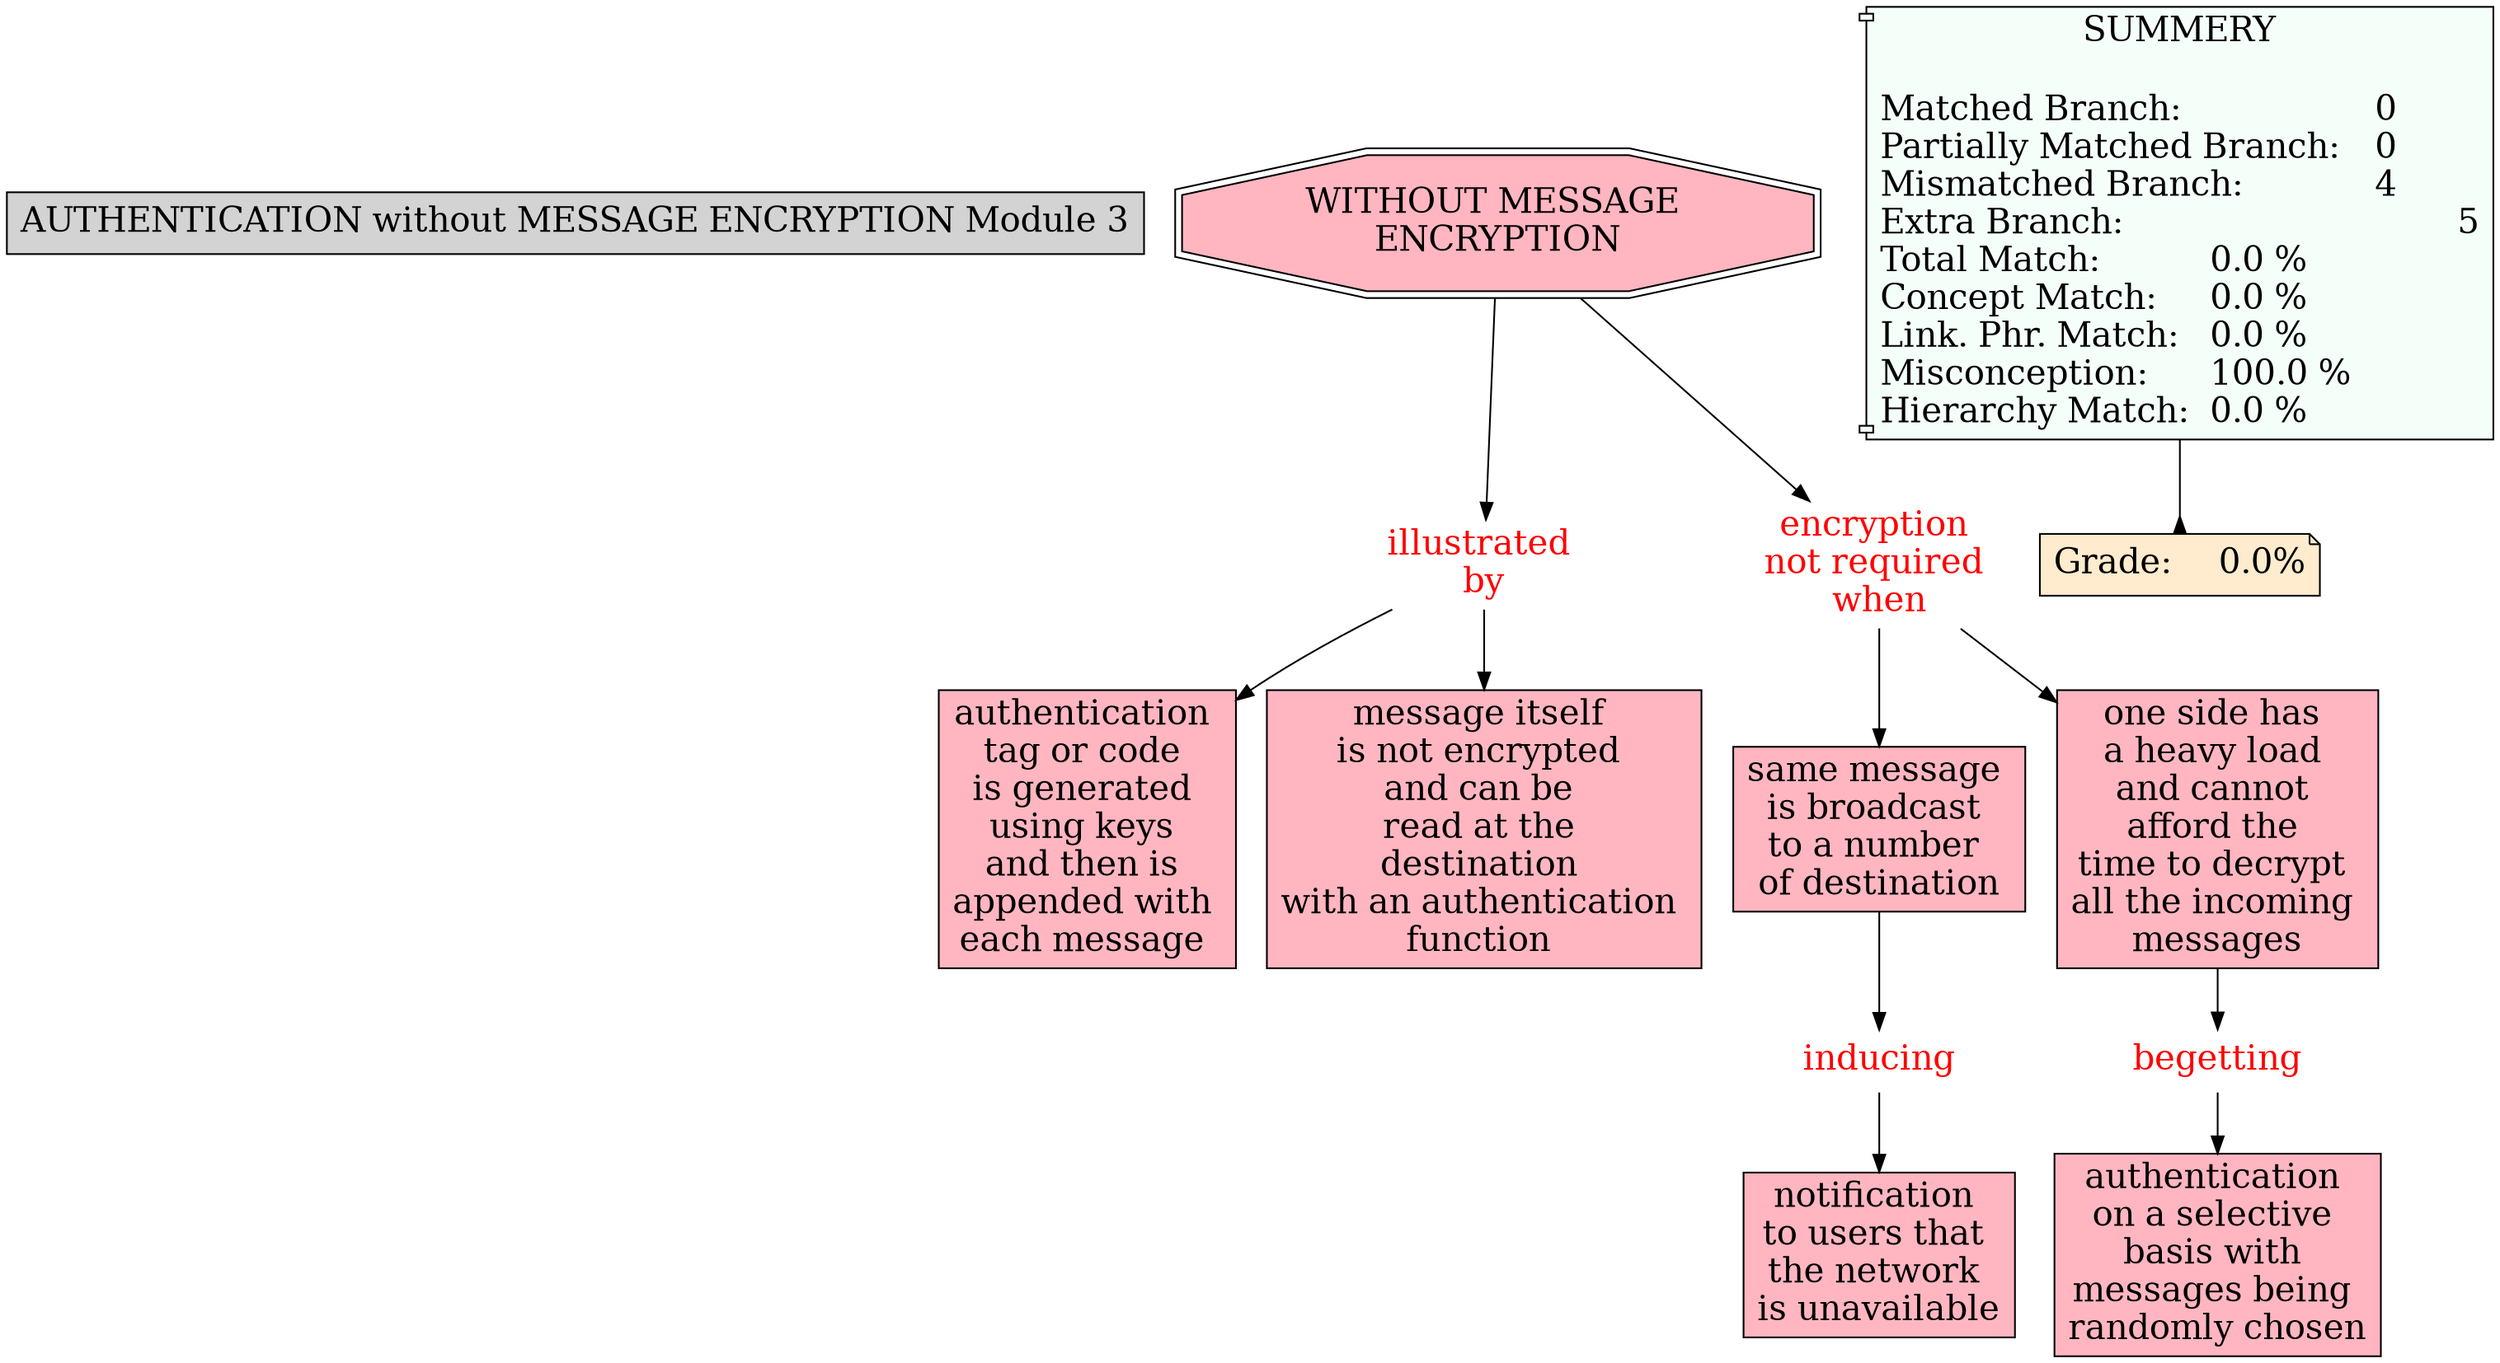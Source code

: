 // The Round Table
digraph {
	"1S3ZPN5S0-1Q3SJBW-RM2" [label="AUTHENTICATION without MESSAGE ENCRYPTION Module 3" Gsplines=true fontsize=20 shape=rect style=filled]
	"1S46JYKPZ-DKCMZV-B58" [label="WITHOUT MESSAGE 
ENCRYPTION" Gsplines=true fillcolor="#FFB6C1" fontsize=20 shape=doubleoctagon style=filled]
	"1S46K8SJD-N8HDKH-BSR" [label="illustrated 
by" Gsplines=true fontcolor=red fontsize=20 shape=none]
	"1S46JYKPZ-DKCMZV-B58" -> "1S46K8SJD-N8HDKH-BSR" [constraint=true]
	"1S46JZ7RZ-FKGWPD-B5L" [label="same message 
is broadcast 
to a number 
of destination
" Gsplines=true fillcolor="#FFB6C1" fontsize=20 shape=rect style=filled]
	"1S46KKGXY-1918QMS-C85" [label=inducing Gsplines=true fontcolor=red fontsize=20 shape=none]
	"1S46JZ7RZ-FKGWPD-B5L" -> "1S46KKGXY-1918QMS-C85" [constraint=true]
	"1S46KCCMG-2DRNZCV-BW5" [label="encryption 
not required 
when" Gsplines=true fontcolor=red fontsize=20 shape=none]
	"1S46JZ7RZ-FKGWPD-B5L" [label="same message 
is broadcast 
to a number 
of destination
" Gsplines=true fillcolor="#FFB6C1" fontsize=20 shape=rect style=filled]
	"1S46KCCMG-2DRNZCV-BW5" -> "1S46JZ7RZ-FKGWPD-B5L" [constraint=true]
	"1S46KCCMG-2DRNZCV-BW5" [label="encryption 
not required 
when" Gsplines=true fontcolor=red fontsize=20 shape=none]
	"1S46JYDWR-1FQHWWL-B50" [label="one side has 
a heavy load 
and cannot 
afford the 
time to decrypt 
all the incoming 
messages" Gsplines=true fillcolor="#FFB6C1" fontsize=20 shape=rect style=filled]
	"1S46KCCMG-2DRNZCV-BW5" -> "1S46JYDWR-1FQHWWL-B50" [constraint=true]
	"1S46JYDWR-1FQHWWL-B50" [label="one side has 
a heavy load 
and cannot 
afford the 
time to decrypt 
all the incoming 
messages" Gsplines=true fillcolor="#FFB6C1" fontsize=20 shape=rect style=filled]
	"1S46KM484-1440NJL-CB7" [label=begetting Gsplines=true fontcolor=red fontsize=20 shape=none]
	"1S46JYDWR-1FQHWWL-B50" -> "1S46KM484-1440NJL-CB7" [constraint=true]
	"1S46KKGXY-1918QMS-C85" [label=inducing Gsplines=true fontcolor=red fontsize=20 shape=none]
	"1S46JYHDY-2LCMRV-B54" [label="notification 
to users that 
the network 
is unavailable
" Gsplines=true fillcolor="#FFB6C1" fontsize=20 shape=rect style=filled]
	"1S46KKGXY-1918QMS-C85" -> "1S46JYHDY-2LCMRV-B54" [constraint=true]
	"1S46KM484-1440NJL-CB7" [label=begetting Gsplines=true fontcolor=red fontsize=20 shape=none]
	"1S46JZQGY-1GN9QG-B61" [label="authentication 
on a selective 
basis with 
messages being 
randomly chosen
" Gsplines=true fillcolor="#FFB6C1" fontsize=20 shape=rect style=filled]
	"1S46KM484-1440NJL-CB7" -> "1S46JZQGY-1GN9QG-B61" [constraint=true]
	"1S46K8SJD-N8HDKH-BSR" [label="illustrated 
by" Gsplines=true fontcolor=red fontsize=20 shape=none]
	"1S46JY6TV-65544C-B3B" [label="authentication 
tag or code 
is generated 
using keys 
and then is 
appended with 
each message 
" Gsplines=true fillcolor="#FFB6C1" fontsize=20 shape=rect style=filled]
	"1S46K8SJD-N8HDKH-BSR" -> "1S46JY6TV-65544C-B3B" [constraint=true]
	"1S46JYKPZ-DKCMZV-B58" [label="WITHOUT MESSAGE 
ENCRYPTION" Gsplines=true fillcolor="#FFB6C1" fontsize=20 shape=doubleoctagon style=filled]
	"1S46KCCMG-2DRNZCV-BW5" [label="encryption 
not required 
when" Gsplines=true fontcolor=red fontsize=20 shape=none]
	"1S46JYKPZ-DKCMZV-B58" -> "1S46KCCMG-2DRNZCV-BW5" [constraint=true]
	"1S46K8SJD-N8HDKH-BSR" [label="illustrated 
by" Gsplines=true fontcolor=red fontsize=20 shape=none]
	"1S46JZ9VK-12R24VT-B5Q" [label="message itself 
is not encrypted 
and can be 
read at the 
destination 
with an authentication 
function " Gsplines=true fillcolor="#FFB6C1" fontsize=20 shape=rect style=filled]
	"1S46K8SJD-N8HDKH-BSR" -> "1S46JZ9VK-12R24VT-B5Q" [constraint=true]
	Stat [label="SUMMERY

Matched Branch:			0\lPartially Matched Branch:	0\lMismatched Branch:		4\lExtra Branch:				5\lTotal Match:		0.0 %\lConcept Match:	0.0 %\lLink. Phr. Match:	0.0 %\lMisconception:	100.0 %\lHierarchy Match:	0.0 %\l" Gsplines=true fillcolor="#F5FFFA" fontsize=20 shape=component style=filled]
	Grade [label="Grade:	0.0%" Gsplines=true fillcolor="#FFEBCD" fontsize=20 shape=note style=filled]
	Stat -> Grade [arrowhead=inv color=black constraint=true]
}
